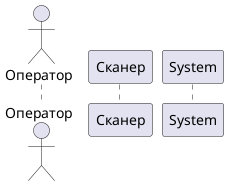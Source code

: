 @startuml shift-close

actor Оператор as oper
participant Сканер as scaner
participant "System" as S

@enduml